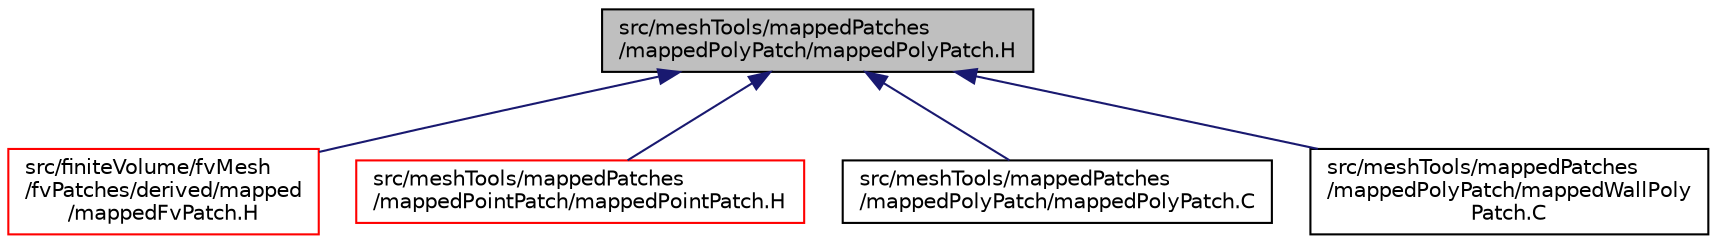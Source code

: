 digraph "src/meshTools/mappedPatches/mappedPolyPatch/mappedPolyPatch.H"
{
  bgcolor="transparent";
  edge [fontname="Helvetica",fontsize="10",labelfontname="Helvetica",labelfontsize="10"];
  node [fontname="Helvetica",fontsize="10",shape=record];
  Node1 [label="src/meshTools/mappedPatches\l/mappedPolyPatch/mappedPolyPatch.H",height=0.2,width=0.4,color="black", fillcolor="grey75", style="filled", fontcolor="black"];
  Node1 -> Node2 [dir="back",color="midnightblue",fontsize="10",style="solid",fontname="Helvetica"];
  Node2 [label="src/finiteVolume/fvMesh\l/fvPatches/derived/mapped\l/mappedFvPatch.H",height=0.2,width=0.4,color="red",URL="$a06081.html"];
  Node1 -> Node3 [dir="back",color="midnightblue",fontsize="10",style="solid",fontname="Helvetica"];
  Node3 [label="src/meshTools/mappedPatches\l/mappedPointPatch/mappedPointPatch.H",height=0.2,width=0.4,color="red",URL="$a07596.html"];
  Node1 -> Node4 [dir="back",color="midnightblue",fontsize="10",style="solid",fontname="Helvetica"];
  Node4 [label="src/meshTools/mappedPatches\l/mappedPolyPatch/mappedPolyPatch.C",height=0.2,width=0.4,color="black",URL="$a07603.html"];
  Node1 -> Node5 [dir="back",color="midnightblue",fontsize="10",style="solid",fontname="Helvetica"];
  Node5 [label="src/meshTools/mappedPatches\l/mappedPolyPatch/mappedWallPoly\lPatch.C",height=0.2,width=0.4,color="black",URL="$a07607.html"];
}

